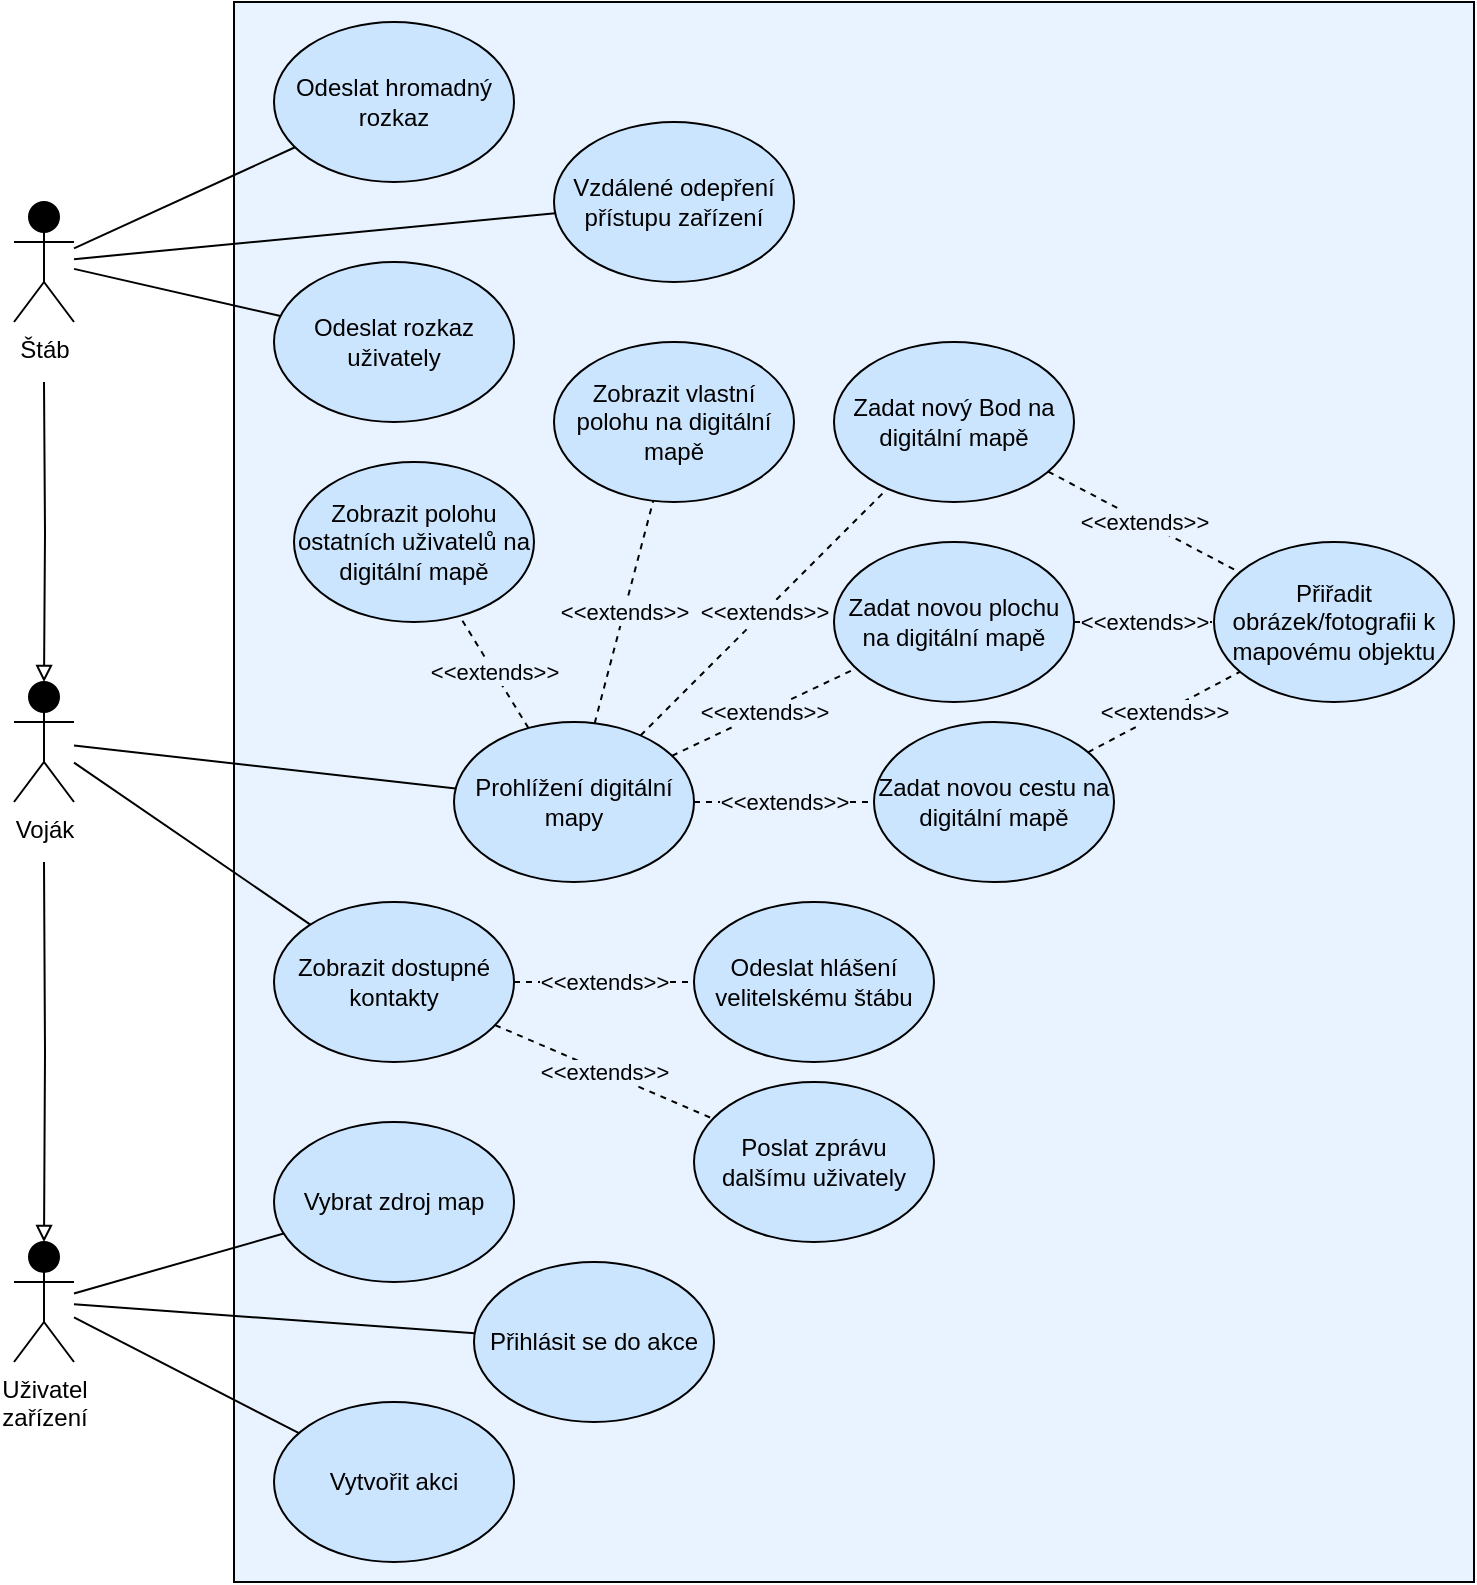 <mxfile version="22.1.13" type="device">
  <diagram name="Stránka-1" id="Ws_4WNnmmAXJiaBilU-j">
    <mxGraphModel dx="1434" dy="746" grid="1" gridSize="10" guides="1" tooltips="1" connect="1" arrows="1" fold="1" page="1" pageScale="1" pageWidth="827" pageHeight="1169" math="0" shadow="0">
      <root>
        <mxCell id="0" />
        <mxCell id="1" parent="0" />
        <mxCell id="JHc48PycI52fIAh6Qi8w-46" value="" style="rounded=0;whiteSpace=wrap;html=1;fillColor=#E8F3FF;" parent="1" vertex="1">
          <mxGeometry x="160" y="20" width="620" height="790" as="geometry" />
        </mxCell>
        <mxCell id="JHc48PycI52fIAh6Qi8w-1" value="Zobrazit vlastní polohu na digitální mapě" style="ellipse;whiteSpace=wrap;html=1;fillColor=#CCE5FF;" parent="1" vertex="1">
          <mxGeometry x="320" y="190" width="120" height="80" as="geometry" />
        </mxCell>
        <mxCell id="JHc48PycI52fIAh6Qi8w-26" value="&amp;lt;&amp;lt;extends&amp;gt;&amp;gt;" style="rounded=0;orthogonalLoop=1;jettySize=auto;html=1;endArrow=none;endFill=0;dashed=1;labelBackgroundColor=#E8F3FF;" parent="1" source="JHc48PycI52fIAh6Qi8w-2" target="JHc48PycI52fIAh6Qi8w-6" edge="1">
          <mxGeometry relative="1" as="geometry" />
        </mxCell>
        <mxCell id="JHc48PycI52fIAh6Qi8w-2" value="Zadat nový Bod na digitální mapě" style="ellipse;whiteSpace=wrap;html=1;fillColor=#CCE5FF;" parent="1" vertex="1">
          <mxGeometry x="460" y="190" width="120" height="80" as="geometry" />
        </mxCell>
        <mxCell id="JHc48PycI52fIAh6Qi8w-27" value="&amp;lt;&amp;lt;extends&amp;gt;&amp;gt;" style="rounded=0;orthogonalLoop=1;jettySize=auto;html=1;dashed=1;endArrow=none;endFill=0;labelBackgroundColor=#E8F3FF;" parent="1" source="JHc48PycI52fIAh6Qi8w-3" target="JHc48PycI52fIAh6Qi8w-6" edge="1">
          <mxGeometry relative="1" as="geometry" />
        </mxCell>
        <mxCell id="JHc48PycI52fIAh6Qi8w-3" value="Zadat novou plochu na digitální mapě" style="ellipse;whiteSpace=wrap;html=1;fillColor=#CCE5FF;" parent="1" vertex="1">
          <mxGeometry x="460" y="290" width="120" height="80" as="geometry" />
        </mxCell>
        <mxCell id="JHc48PycI52fIAh6Qi8w-4" value="Zobrazit polohu ostatních uživatelů na digitální mapě" style="ellipse;whiteSpace=wrap;html=1;fillColor=#CCE5FF;" parent="1" vertex="1">
          <mxGeometry x="190" y="250" width="120" height="80" as="geometry" />
        </mxCell>
        <mxCell id="JHc48PycI52fIAh6Qi8w-28" value="&amp;lt;&amp;lt;extends&amp;gt;&amp;gt;" style="rounded=0;orthogonalLoop=1;jettySize=auto;html=1;dashed=1;endArrow=none;endFill=0;labelBackgroundColor=#E8F3FF;" parent="1" source="JHc48PycI52fIAh6Qi8w-5" target="JHc48PycI52fIAh6Qi8w-6" edge="1">
          <mxGeometry relative="1" as="geometry" />
        </mxCell>
        <mxCell id="JHc48PycI52fIAh6Qi8w-5" value="Zadat novou cestu na digitální mapě" style="ellipse;whiteSpace=wrap;html=1;fillColor=#CCE5FF;" parent="1" vertex="1">
          <mxGeometry x="480" y="380" width="120" height="80" as="geometry" />
        </mxCell>
        <mxCell id="JHc48PycI52fIAh6Qi8w-6" value="Přiřadit obrázek/fotografii k mapovému objektu" style="ellipse;whiteSpace=wrap;html=1;fillColor=#CCE5FF;" parent="1" vertex="1">
          <mxGeometry x="650" y="290" width="120" height="80" as="geometry" />
        </mxCell>
        <mxCell id="JHc48PycI52fIAh6Qi8w-34" value="&amp;lt;&amp;lt;extends&amp;gt;&amp;gt;" style="rounded=0;orthogonalLoop=1;jettySize=auto;html=1;dashed=1;endArrow=none;endFill=0;labelBackgroundColor=#E8F3FF;" parent="1" source="JHc48PycI52fIAh6Qi8w-7" target="JHc48PycI52fIAh6Qi8w-8" edge="1">
          <mxGeometry relative="1" as="geometry" />
        </mxCell>
        <mxCell id="JHc48PycI52fIAh6Qi8w-35" value="&amp;lt;&amp;lt;extends&amp;gt;&amp;gt;" style="rounded=0;orthogonalLoop=1;jettySize=auto;html=1;dashed=1;endArrow=none;endFill=0;labelBackgroundColor=#E8F3FF;" parent="1" source="JHc48PycI52fIAh6Qi8w-7" target="JHc48PycI52fIAh6Qi8w-9" edge="1">
          <mxGeometry relative="1" as="geometry" />
        </mxCell>
        <mxCell id="JHc48PycI52fIAh6Qi8w-7" value="Zobrazit dostupné kontakty" style="ellipse;whiteSpace=wrap;html=1;fillColor=#CCE5FF;" parent="1" vertex="1">
          <mxGeometry x="180" y="470" width="120" height="80" as="geometry" />
        </mxCell>
        <mxCell id="JHc48PycI52fIAh6Qi8w-8" value="Odeslat hlášení velitelskému štábu" style="ellipse;whiteSpace=wrap;html=1;fillColor=#CCE5FF;" parent="1" vertex="1">
          <mxGeometry x="390" y="470" width="120" height="80" as="geometry" />
        </mxCell>
        <mxCell id="JHc48PycI52fIAh6Qi8w-9" value="Poslat zprávu dalšímu uživately" style="ellipse;whiteSpace=wrap;html=1;fillColor=#CCE5FF;" parent="1" vertex="1">
          <mxGeometry x="390" y="560" width="120" height="80" as="geometry" />
        </mxCell>
        <mxCell id="JHc48PycI52fIAh6Qi8w-10" value="Odeslat rozkaz uživately" style="ellipse;whiteSpace=wrap;html=1;fillColor=#CCE5FF;" parent="1" vertex="1">
          <mxGeometry x="180" y="150" width="120" height="80" as="geometry" />
        </mxCell>
        <mxCell id="JHc48PycI52fIAh6Qi8w-11" value="Vzdálené odepření přístupu zařízení" style="ellipse;whiteSpace=wrap;html=1;fillColor=#CCE5FF;" parent="1" vertex="1">
          <mxGeometry x="320" y="80" width="120" height="80" as="geometry" />
        </mxCell>
        <mxCell id="JHc48PycI52fIAh6Qi8w-29" value="&amp;lt;&amp;lt;extends&amp;gt;&amp;gt;" style="rounded=0;orthogonalLoop=1;jettySize=auto;html=1;dashed=1;endArrow=none;endFill=0;labelBackgroundColor=#E8F3FF;" parent="1" source="JHc48PycI52fIAh6Qi8w-12" target="JHc48PycI52fIAh6Qi8w-4" edge="1">
          <mxGeometry relative="1" as="geometry" />
        </mxCell>
        <mxCell id="JHc48PycI52fIAh6Qi8w-30" value="&amp;lt;&amp;lt;extends&amp;gt;&amp;gt;" style="rounded=0;orthogonalLoop=1;jettySize=auto;html=1;dashed=1;endArrow=none;endFill=0;labelBackgroundColor=#E8F3FF;" parent="1" source="JHc48PycI52fIAh6Qi8w-12" target="JHc48PycI52fIAh6Qi8w-1" edge="1">
          <mxGeometry relative="1" as="geometry" />
        </mxCell>
        <mxCell id="JHc48PycI52fIAh6Qi8w-31" value="&amp;lt;&amp;lt;extends&amp;gt;&amp;gt;" style="rounded=0;orthogonalLoop=1;jettySize=auto;html=1;dashed=1;endArrow=none;endFill=0;labelBackgroundColor=#E8F3FF;" parent="1" source="JHc48PycI52fIAh6Qi8w-12" target="JHc48PycI52fIAh6Qi8w-2" edge="1">
          <mxGeometry relative="1" as="geometry" />
        </mxCell>
        <mxCell id="JHc48PycI52fIAh6Qi8w-32" value="&amp;lt;&amp;lt;extends&amp;gt;&amp;gt;" style="rounded=0;orthogonalLoop=1;jettySize=auto;html=1;dashed=1;endArrow=none;endFill=0;labelBackgroundColor=#E8F3FF;" parent="1" source="JHc48PycI52fIAh6Qi8w-12" target="JHc48PycI52fIAh6Qi8w-3" edge="1">
          <mxGeometry relative="1" as="geometry" />
        </mxCell>
        <mxCell id="JHc48PycI52fIAh6Qi8w-33" value="&amp;lt;&amp;lt;extends&amp;gt;&amp;gt;" style="rounded=0;orthogonalLoop=1;jettySize=auto;html=1;dashed=1;endArrow=none;endFill=0;labelBackgroundColor=#E8F3FF;" parent="1" source="JHc48PycI52fIAh6Qi8w-12" target="JHc48PycI52fIAh6Qi8w-5" edge="1">
          <mxGeometry relative="1" as="geometry" />
        </mxCell>
        <mxCell id="JHc48PycI52fIAh6Qi8w-12" value="Prohlížení digitální mapy" style="ellipse;whiteSpace=wrap;html=1;fillColor=#CCE5FF;" parent="1" vertex="1">
          <mxGeometry x="270" y="380" width="120" height="80" as="geometry" />
        </mxCell>
        <mxCell id="JHc48PycI52fIAh6Qi8w-13" value="Vytvořit akci" style="ellipse;whiteSpace=wrap;html=1;fillColor=#CCE5FF;" parent="1" vertex="1">
          <mxGeometry x="180" y="720" width="120" height="80" as="geometry" />
        </mxCell>
        <mxCell id="JHc48PycI52fIAh6Qi8w-14" value="Přihlásit se do akce" style="ellipse;whiteSpace=wrap;html=1;fillColor=#CCE5FF;" parent="1" vertex="1">
          <mxGeometry x="280" y="650" width="120" height="80" as="geometry" />
        </mxCell>
        <mxCell id="JHc48PycI52fIAh6Qi8w-15" value="Odeslat hromadný rozkaz" style="ellipse;whiteSpace=wrap;html=1;fillColor=#CCE5FF;" parent="1" vertex="1">
          <mxGeometry x="180" y="30" width="120" height="80" as="geometry" />
        </mxCell>
        <mxCell id="JHc48PycI52fIAh6Qi8w-16" value="Vybrat zdroj map" style="ellipse;whiteSpace=wrap;html=1;fillColor=#CCE5FF;" parent="1" vertex="1">
          <mxGeometry x="180" y="580" width="120" height="80" as="geometry" />
        </mxCell>
        <mxCell id="JHc48PycI52fIAh6Qi8w-37" style="rounded=0;orthogonalLoop=1;jettySize=auto;html=1;endArrow=none;endFill=0;" parent="1" source="JHc48PycI52fIAh6Qi8w-17" target="JHc48PycI52fIAh6Qi8w-13" edge="1">
          <mxGeometry relative="1" as="geometry" />
        </mxCell>
        <mxCell id="JHc48PycI52fIAh6Qi8w-38" style="rounded=0;orthogonalLoop=1;jettySize=auto;html=1;endArrow=none;endFill=0;" parent="1" source="JHc48PycI52fIAh6Qi8w-17" target="JHc48PycI52fIAh6Qi8w-16" edge="1">
          <mxGeometry relative="1" as="geometry" />
        </mxCell>
        <mxCell id="JHc48PycI52fIAh6Qi8w-39" style="rounded=0;orthogonalLoop=1;jettySize=auto;html=1;endArrow=none;endFill=0;" parent="1" source="JHc48PycI52fIAh6Qi8w-17" target="JHc48PycI52fIAh6Qi8w-14" edge="1">
          <mxGeometry relative="1" as="geometry" />
        </mxCell>
        <mxCell id="JHc48PycI52fIAh6Qi8w-17" value="Uživatel&lt;br&gt;zařízení" style="shape=umlActor;verticalLabelPosition=bottom;verticalAlign=top;html=1;outlineConnect=0;fillColor=#000000;" parent="1" vertex="1">
          <mxGeometry x="50" y="640" width="30" height="60" as="geometry" />
        </mxCell>
        <mxCell id="JHc48PycI52fIAh6Qi8w-24" style="edgeStyle=orthogonalEdgeStyle;rounded=0;orthogonalLoop=1;jettySize=auto;html=1;endArrow=block;endFill=0;" parent="1" target="JHc48PycI52fIAh6Qi8w-17" edge="1">
          <mxGeometry relative="1" as="geometry">
            <mxPoint x="65" y="450" as="sourcePoint" />
          </mxGeometry>
        </mxCell>
        <mxCell id="JHc48PycI52fIAh6Qi8w-40" style="rounded=0;orthogonalLoop=1;jettySize=auto;html=1;endArrow=none;endFill=0;" parent="1" source="JHc48PycI52fIAh6Qi8w-19" target="JHc48PycI52fIAh6Qi8w-7" edge="1">
          <mxGeometry relative="1" as="geometry" />
        </mxCell>
        <mxCell id="JHc48PycI52fIAh6Qi8w-41" style="rounded=0;orthogonalLoop=1;jettySize=auto;html=1;endArrow=none;endFill=0;" parent="1" source="JHc48PycI52fIAh6Qi8w-19" target="JHc48PycI52fIAh6Qi8w-12" edge="1">
          <mxGeometry relative="1" as="geometry" />
        </mxCell>
        <mxCell id="JHc48PycI52fIAh6Qi8w-19" value="Voják" style="shape=umlActor;verticalLabelPosition=bottom;verticalAlign=top;html=1;outlineConnect=0;fillColor=#000000;" parent="1" vertex="1">
          <mxGeometry x="50" y="360" width="30" height="60" as="geometry" />
        </mxCell>
        <mxCell id="JHc48PycI52fIAh6Qi8w-23" style="edgeStyle=orthogonalEdgeStyle;rounded=0;orthogonalLoop=1;jettySize=auto;html=1;endArrow=block;endFill=0;" parent="1" target="JHc48PycI52fIAh6Qi8w-19" edge="1">
          <mxGeometry relative="1" as="geometry">
            <mxPoint x="65" y="210" as="sourcePoint" />
          </mxGeometry>
        </mxCell>
        <mxCell id="JHc48PycI52fIAh6Qi8w-42" style="rounded=0;orthogonalLoop=1;jettySize=auto;html=1;endArrow=none;endFill=0;" parent="1" source="JHc48PycI52fIAh6Qi8w-20" target="JHc48PycI52fIAh6Qi8w-10" edge="1">
          <mxGeometry relative="1" as="geometry" />
        </mxCell>
        <mxCell id="JHc48PycI52fIAh6Qi8w-43" style="rounded=0;orthogonalLoop=1;jettySize=auto;html=1;endArrow=none;endFill=0;" parent="1" source="JHc48PycI52fIAh6Qi8w-20" target="JHc48PycI52fIAh6Qi8w-15" edge="1">
          <mxGeometry relative="1" as="geometry" />
        </mxCell>
        <mxCell id="JHc48PycI52fIAh6Qi8w-44" style="rounded=0;orthogonalLoop=1;jettySize=auto;html=1;endArrow=none;endFill=0;" parent="1" source="JHc48PycI52fIAh6Qi8w-20" target="JHc48PycI52fIAh6Qi8w-11" edge="1">
          <mxGeometry relative="1" as="geometry" />
        </mxCell>
        <mxCell id="JHc48PycI52fIAh6Qi8w-20" value="Štáb" style="shape=umlActor;verticalLabelPosition=bottom;verticalAlign=top;html=1;outlineConnect=0;fillColor=#000000;" parent="1" vertex="1">
          <mxGeometry x="50" y="120" width="30" height="60" as="geometry" />
        </mxCell>
      </root>
    </mxGraphModel>
  </diagram>
</mxfile>
